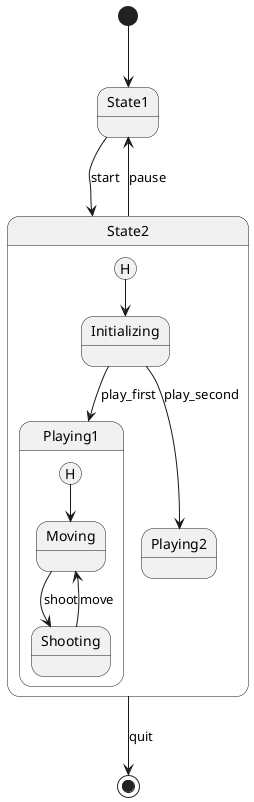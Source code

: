 {
  "sha1": "p0gh0ew12kzuiidya0brayirhti75xw",
  "insertion": {
    "when": "2024-06-04T17:28:40.515Z",
    "user": "plantuml@gmail.com"
  }
}
@startuml
set separator none

[*] --> State1
State1 --> State2 : start
State2 --> State1 : pause
'State1 --> State2[H] : resume
'State1 --> State2(H) : start_over
State2 --> [*] : quit

state State2 {
[H] --> Initializing
Initializing --> Playing1 : play_first
Initializing --> Playing2 : play_second
}

state Playing1 {
[H] --> Moving
Moving --> Shooting : shoot
Shooting --> Moving : move
}
@enduml 
